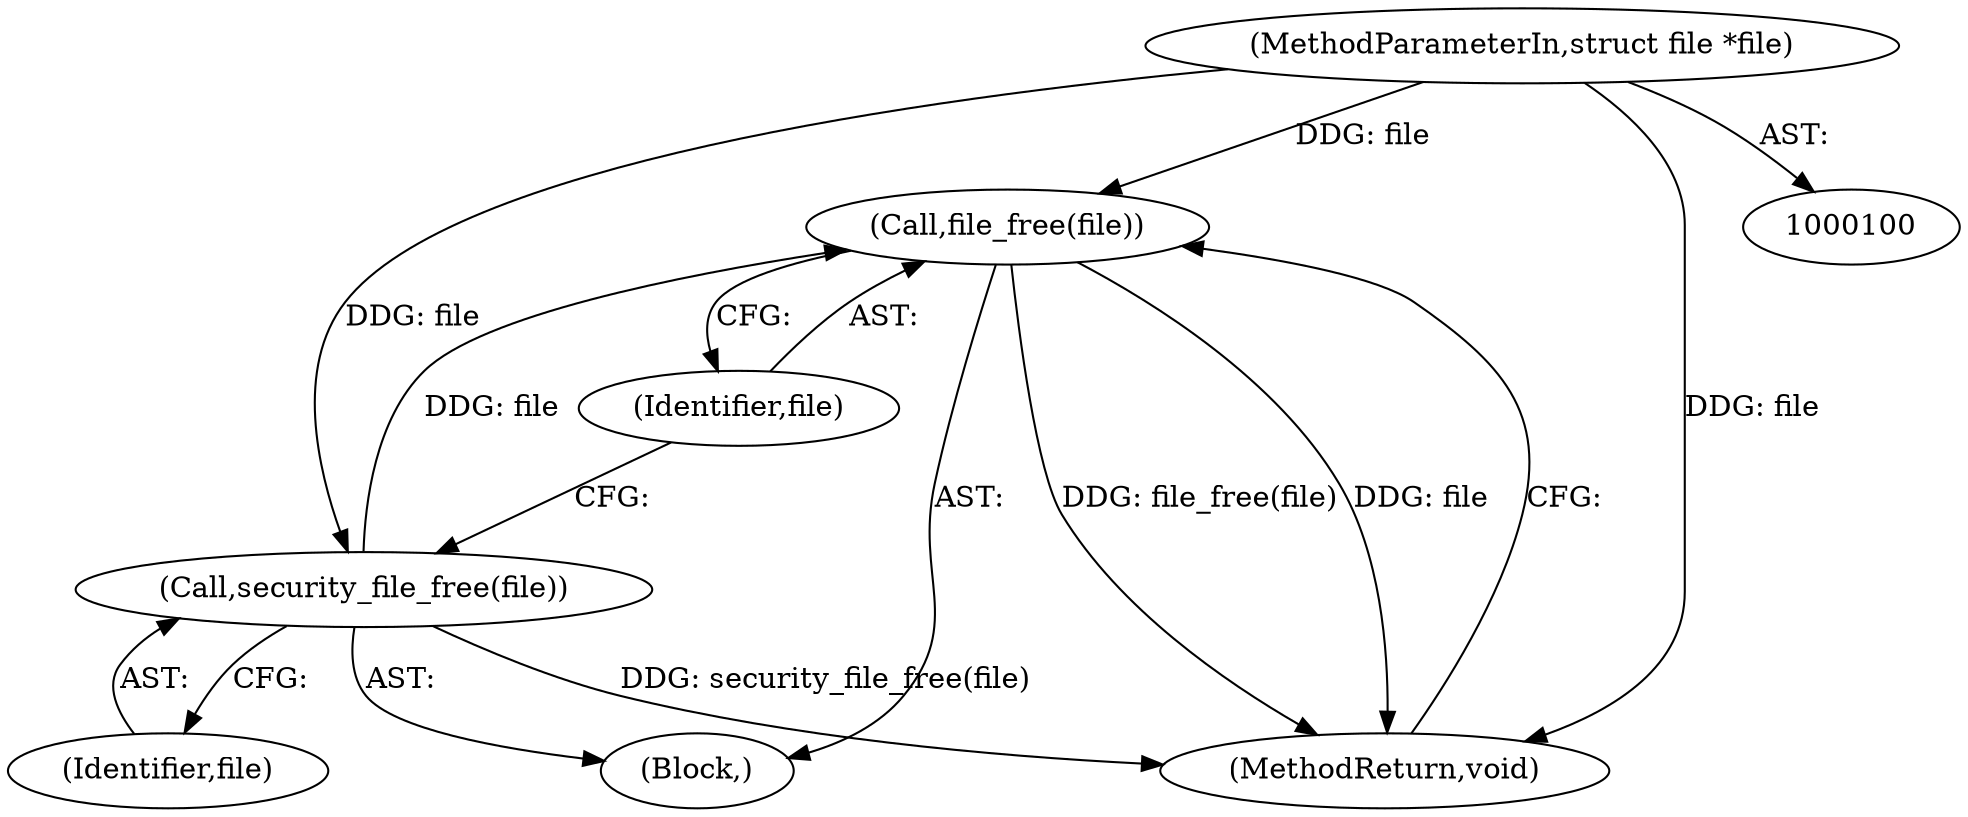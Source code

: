 digraph "0_linux_eee5cc2702929fd41cce28058dc6d6717f723f87_8@API" {
"1000112" [label="(Call,file_free(file))"];
"1000110" [label="(Call,security_file_free(file))"];
"1000101" [label="(MethodParameterIn,struct file *file)"];
"1000109" [label="(Block,)"];
"1000113" [label="(Identifier,file)"];
"1000101" [label="(MethodParameterIn,struct file *file)"];
"1000111" [label="(Identifier,file)"];
"1000112" [label="(Call,file_free(file))"];
"1000114" [label="(MethodReturn,void)"];
"1000110" [label="(Call,security_file_free(file))"];
"1000112" -> "1000109"  [label="AST: "];
"1000112" -> "1000113"  [label="CFG: "];
"1000113" -> "1000112"  [label="AST: "];
"1000114" -> "1000112"  [label="CFG: "];
"1000112" -> "1000114"  [label="DDG: file_free(file)"];
"1000112" -> "1000114"  [label="DDG: file"];
"1000110" -> "1000112"  [label="DDG: file"];
"1000101" -> "1000112"  [label="DDG: file"];
"1000110" -> "1000109"  [label="AST: "];
"1000110" -> "1000111"  [label="CFG: "];
"1000111" -> "1000110"  [label="AST: "];
"1000113" -> "1000110"  [label="CFG: "];
"1000110" -> "1000114"  [label="DDG: security_file_free(file)"];
"1000101" -> "1000110"  [label="DDG: file"];
"1000101" -> "1000100"  [label="AST: "];
"1000101" -> "1000114"  [label="DDG: file"];
}
